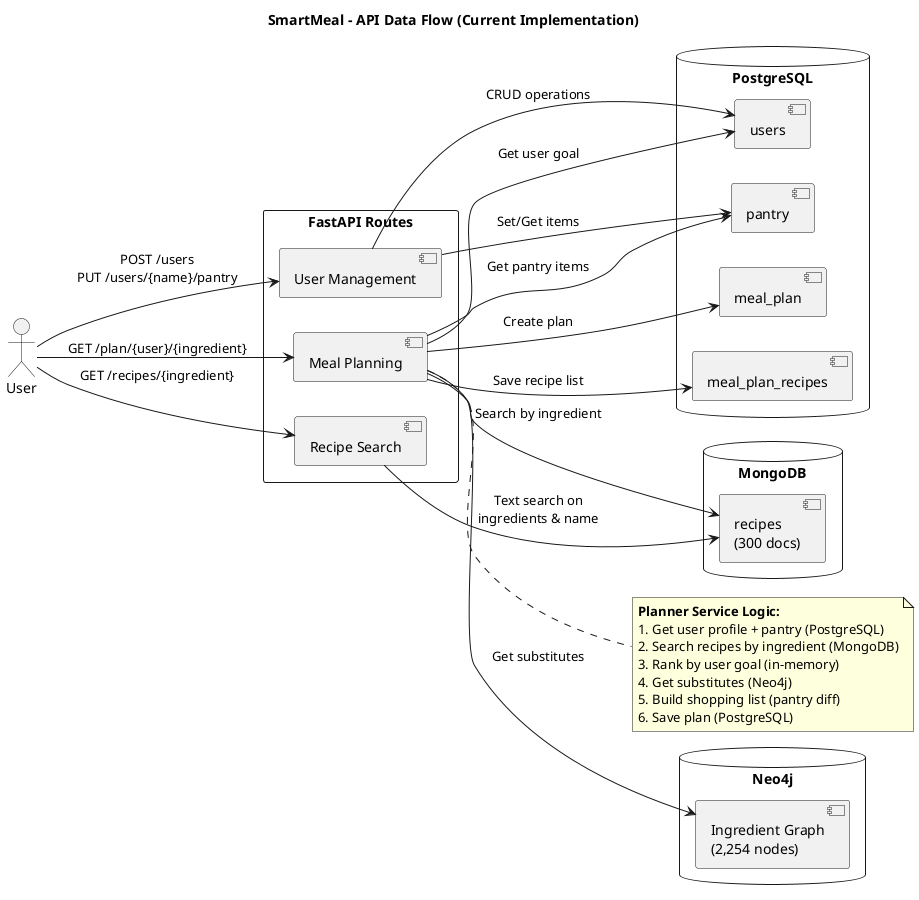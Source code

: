 @startuml API_Data_Flow_Current
title SmartMeal - API Data Flow (Current Implementation)
left to right direction

actor User

rectangle "FastAPI Routes" {
  [User Management]
  [Recipe Search]
  [Meal Planning]
}

database "PostgreSQL" {
  [users]
  [pantry]
  [meal_plan]
  [meal_plan_recipes]
}

database "MongoDB" {
  [recipes\n(300 docs)]
}

database "Neo4j" {
  [Ingredient Graph\n(2,254 nodes)]
}

User --> [User Management] : POST /users\nPUT /users/{name}/pantry
User --> [Recipe Search] : GET /recipes/{ingredient}
User --> [Meal Planning] : GET /plan/{user}/{ingredient}

[User Management] --> [users] : CRUD operations
[User Management] --> [pantry] : Set/Get items

[Recipe Search] --> [recipes\n(300 docs)] : Text search on\ningredients & name

[Meal Planning] --> [users] : Get user goal
[Meal Planning] --> [pantry] : Get pantry items
[Meal Planning] --> [recipes\n(300 docs)] : Search by ingredient
[Meal Planning] --> [Ingredient Graph\n(2,254 nodes)] : Get substitutes
[Meal Planning] --> [meal_plan] : Create plan
[Meal Planning] --> [meal_plan_recipes] : Save recipe list

note right of [Meal Planning]
**Planner Service Logic:**
1. Get user profile + pantry (PostgreSQL)
2. Search recipes by ingredient (MongoDB)
3. Rank by user goal (in-memory)
4. Get substitutes (Neo4j)
5. Build shopping list (pantry diff)
6. Save plan (PostgreSQL)
end note

@enduml